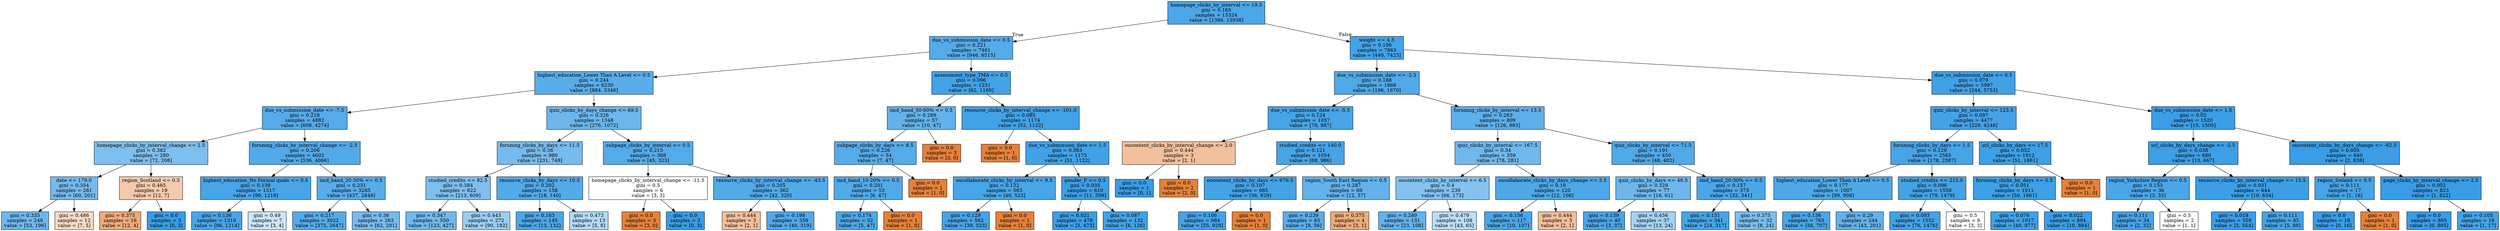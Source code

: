 digraph Tree {
node [shape=box, style="filled", color="black"] ;
0 [label="homepage_clicks_by_interval <= 19.5\ngini = 0.165\nsamples = 15324\nvalue = [1386, 13938]", fillcolor="#399de5e6"] ;
1 [label="due_vs_submission_date <= 0.5\ngini = 0.221\nsamples = 7461\nvalue = [946, 6515]", fillcolor="#399de5da"] ;
0 -> 1 [labeldistance=2.5, labelangle=45, headlabel="True"] ;
2 [label="highest_education_Lower Than A Level <= 0.5\ngini = 0.244\nsamples = 6230\nvalue = [884, 5346]", fillcolor="#399de5d5"] ;
1 -> 2 ;
3 [label="due_vs_submission_date <= -7.5\ngini = 0.218\nsamples = 4882\nvalue = [608, 4274]", fillcolor="#399de5db"] ;
2 -> 3 ;
4 [label="homepage_clicks_by_interval_change <= 2.5\ngini = 0.382\nsamples = 280\nvalue = [72, 208]", fillcolor="#399de5a7"] ;
3 -> 4 ;
5 [label="date <= 179.0\ngini = 0.354\nsamples = 261\nvalue = [60, 201]", fillcolor="#399de5b3"] ;
4 -> 5 ;
6 [label="gini = 0.335\nsamples = 249\nvalue = [53, 196]", fillcolor="#399de5ba"] ;
5 -> 6 ;
7 [label="gini = 0.486\nsamples = 12\nvalue = [7, 5]", fillcolor="#e5813949"] ;
5 -> 7 ;
8 [label="region_Scotland <= 0.5\ngini = 0.465\nsamples = 19\nvalue = [12, 7]", fillcolor="#e581396a"] ;
4 -> 8 ;
9 [label="gini = 0.375\nsamples = 16\nvalue = [12, 4]", fillcolor="#e58139aa"] ;
8 -> 9 ;
10 [label="gini = 0.0\nsamples = 3\nvalue = [0, 3]", fillcolor="#399de5ff"] ;
8 -> 10 ;
11 [label="forumng_clicks_by_interval_change <= -2.5\ngini = 0.206\nsamples = 4602\nvalue = [536, 4066]", fillcolor="#399de5dd"] ;
3 -> 11 ;
12 [label="highest_education_No Formal quals <= 0.5\ngini = 0.139\nsamples = 1317\nvalue = [99, 1218]", fillcolor="#399de5ea"] ;
11 -> 12 ;
13 [label="gini = 0.136\nsamples = 1310\nvalue = [96, 1214]", fillcolor="#399de5eb"] ;
12 -> 13 ;
14 [label="gini = 0.49\nsamples = 7\nvalue = [3, 4]", fillcolor="#399de540"] ;
12 -> 14 ;
15 [label="imd_band_20-30% <= 0.5\ngini = 0.231\nsamples = 3285\nvalue = [437, 2848]", fillcolor="#399de5d8"] ;
11 -> 15 ;
16 [label="gini = 0.217\nsamples = 3022\nvalue = [375, 2647]", fillcolor="#399de5db"] ;
15 -> 16 ;
17 [label="gini = 0.36\nsamples = 263\nvalue = [62, 201]", fillcolor="#399de5b0"] ;
15 -> 17 ;
18 [label="quiz_clicks_by_days_change <= 69.5\ngini = 0.326\nsamples = 1348\nvalue = [276, 1072]", fillcolor="#399de5bd"] ;
2 -> 18 ;
19 [label="forumng_clicks_by_days <= 11.5\ngini = 0.36\nsamples = 980\nvalue = [231, 749]", fillcolor="#399de5b0"] ;
18 -> 19 ;
20 [label="studied_credits <= 82.5\ngini = 0.384\nsamples = 822\nvalue = [213, 609]", fillcolor="#399de5a6"] ;
19 -> 20 ;
21 [label="gini = 0.347\nsamples = 550\nvalue = [123, 427]", fillcolor="#399de5b6"] ;
20 -> 21 ;
22 [label="gini = 0.443\nsamples = 272\nvalue = [90, 182]", fillcolor="#399de581"] ;
20 -> 22 ;
23 [label="resource_clicks_by_days <= 10.5\ngini = 0.202\nsamples = 158\nvalue = [18, 140]", fillcolor="#399de5de"] ;
19 -> 23 ;
24 [label="gini = 0.163\nsamples = 145\nvalue = [13, 132]", fillcolor="#399de5e6"] ;
23 -> 24 ;
25 [label="gini = 0.473\nsamples = 13\nvalue = [5, 8]", fillcolor="#399de560"] ;
23 -> 25 ;
26 [label="subpage_clicks_by_interval <= 0.5\ngini = 0.215\nsamples = 368\nvalue = [45, 323]", fillcolor="#399de5db"] ;
18 -> 26 ;
27 [label="homepage_clicks_by_interval_change <= -11.5\ngini = 0.5\nsamples = 6\nvalue = [3, 3]", fillcolor="#e5813900"] ;
26 -> 27 ;
28 [label="gini = 0.0\nsamples = 3\nvalue = [3, 0]", fillcolor="#e58139ff"] ;
27 -> 28 ;
29 [label="gini = 0.0\nsamples = 3\nvalue = [0, 3]", fillcolor="#399de5ff"] ;
27 -> 29 ;
30 [label="resource_clicks_by_interval_change <= -43.5\ngini = 0.205\nsamples = 362\nvalue = [42, 320]", fillcolor="#399de5de"] ;
26 -> 30 ;
31 [label="gini = 0.444\nsamples = 3\nvalue = [2, 1]", fillcolor="#e581397f"] ;
30 -> 31 ;
32 [label="gini = 0.198\nsamples = 359\nvalue = [40, 319]", fillcolor="#399de5df"] ;
30 -> 32 ;
33 [label="assessment_type_TMA <= 0.5\ngini = 0.096\nsamples = 1231\nvalue = [62, 1169]", fillcolor="#399de5f1"] ;
1 -> 33 ;
34 [label="imd_band_50-60% <= 0.5\ngini = 0.289\nsamples = 57\nvalue = [10, 47]", fillcolor="#399de5c9"] ;
33 -> 34 ;
35 [label="subpage_clicks_by_days <= 8.5\ngini = 0.226\nsamples = 54\nvalue = [7, 47]", fillcolor="#399de5d9"] ;
34 -> 35 ;
36 [label="imd_band_10-20% <= 0.5\ngini = 0.201\nsamples = 53\nvalue = [6, 47]", fillcolor="#399de5de"] ;
35 -> 36 ;
37 [label="gini = 0.174\nsamples = 52\nvalue = [5, 47]", fillcolor="#399de5e4"] ;
36 -> 37 ;
38 [label="gini = 0.0\nsamples = 1\nvalue = [1, 0]", fillcolor="#e58139ff"] ;
36 -> 38 ;
39 [label="gini = 0.0\nsamples = 1\nvalue = [1, 0]", fillcolor="#e58139ff"] ;
35 -> 39 ;
40 [label="gini = 0.0\nsamples = 3\nvalue = [3, 0]", fillcolor="#e58139ff"] ;
34 -> 40 ;
41 [label="resource_clicks_by_interval_change <= -101.0\ngini = 0.085\nsamples = 1174\nvalue = [52, 1122]", fillcolor="#399de5f3"] ;
33 -> 41 ;
42 [label="gini = 0.0\nsamples = 1\nvalue = [1, 0]", fillcolor="#e58139ff"] ;
41 -> 42 ;
43 [label="due_vs_submission_date <= 1.5\ngini = 0.083\nsamples = 1173\nvalue = [51, 1122]", fillcolor="#399de5f3"] ;
41 -> 43 ;
44 [label="oucollaborate_clicks_by_interval <= 9.5\ngini = 0.132\nsamples = 563\nvalue = [40, 523]", fillcolor="#399de5eb"] ;
43 -> 44 ;
45 [label="gini = 0.129\nsamples = 562\nvalue = [39, 523]", fillcolor="#399de5ec"] ;
44 -> 45 ;
46 [label="gini = 0.0\nsamples = 1\nvalue = [1, 0]", fillcolor="#e58139ff"] ;
44 -> 46 ;
47 [label="gender_F <= 0.5\ngini = 0.035\nsamples = 610\nvalue = [11, 599]", fillcolor="#399de5fa"] ;
43 -> 47 ;
48 [label="gini = 0.021\nsamples = 478\nvalue = [5, 473]", fillcolor="#399de5fc"] ;
47 -> 48 ;
49 [label="gini = 0.087\nsamples = 132\nvalue = [6, 126]", fillcolor="#399de5f3"] ;
47 -> 49 ;
50 [label="weight <= 4.5\ngini = 0.106\nsamples = 7863\nvalue = [440, 7423]", fillcolor="#399de5f0"] ;
0 -> 50 [labeldistance=2.5, labelangle=-45, headlabel="False"] ;
51 [label="due_vs_submission_date <= -2.5\ngini = 0.188\nsamples = 1866\nvalue = [196, 1670]", fillcolor="#399de5e1"] ;
50 -> 51 ;
52 [label="due_vs_submission_date <= -5.5\ngini = 0.124\nsamples = 1057\nvalue = [70, 987]", fillcolor="#399de5ed"] ;
51 -> 52 ;
53 [label="oucontent_clicks_by_interval_change <= 2.0\ngini = 0.444\nsamples = 3\nvalue = [2, 1]", fillcolor="#e581397f"] ;
52 -> 53 ;
54 [label="gini = 0.0\nsamples = 1\nvalue = [0, 1]", fillcolor="#399de5ff"] ;
53 -> 54 ;
55 [label="gini = 0.0\nsamples = 2\nvalue = [2, 0]", fillcolor="#e58139ff"] ;
53 -> 55 ;
56 [label="studied_credits <= 140.0\ngini = 0.121\nsamples = 1054\nvalue = [68, 986]", fillcolor="#399de5ed"] ;
52 -> 56 ;
57 [label="oucontent_clicks_by_days <= 676.5\ngini = 0.107\nsamples = 985\nvalue = [56, 929]", fillcolor="#399de5f0"] ;
56 -> 57 ;
58 [label="gini = 0.106\nsamples = 984\nvalue = [55, 929]", fillcolor="#399de5f0"] ;
57 -> 58 ;
59 [label="gini = 0.0\nsamples = 1\nvalue = [1, 0]", fillcolor="#e58139ff"] ;
57 -> 59 ;
60 [label="region_South East Region <= 0.5\ngini = 0.287\nsamples = 69\nvalue = [12, 57]", fillcolor="#399de5c9"] ;
56 -> 60 ;
61 [label="gini = 0.239\nsamples = 65\nvalue = [9, 56]", fillcolor="#399de5d6"] ;
60 -> 61 ;
62 [label="gini = 0.375\nsamples = 4\nvalue = [3, 1]", fillcolor="#e58139aa"] ;
60 -> 62 ;
63 [label="forumng_clicks_by_interval <= 13.5\ngini = 0.263\nsamples = 809\nvalue = [126, 683]", fillcolor="#399de5d0"] ;
51 -> 63 ;
64 [label="quiz_clicks_by_interval <= 167.5\ngini = 0.34\nsamples = 359\nvalue = [78, 281]", fillcolor="#399de5b8"] ;
63 -> 64 ;
65 [label="oucontent_clicks_by_interval <= 6.5\ngini = 0.4\nsamples = 239\nvalue = [66, 173]", fillcolor="#399de59e"] ;
64 -> 65 ;
66 [label="gini = 0.289\nsamples = 131\nvalue = [23, 108]", fillcolor="#399de5c9"] ;
65 -> 66 ;
67 [label="gini = 0.479\nsamples = 108\nvalue = [43, 65]", fillcolor="#399de556"] ;
65 -> 67 ;
68 [label="oucollaborate_clicks_by_days_change <= 3.5\ngini = 0.18\nsamples = 120\nvalue = [12, 108]", fillcolor="#399de5e3"] ;
64 -> 68 ;
69 [label="gini = 0.156\nsamples = 117\nvalue = [10, 107]", fillcolor="#399de5e7"] ;
68 -> 69 ;
70 [label="gini = 0.444\nsamples = 3\nvalue = [2, 1]", fillcolor="#e581397f"] ;
68 -> 70 ;
71 [label="quiz_clicks_by_interval <= 71.5\ngini = 0.191\nsamples = 450\nvalue = [48, 402]", fillcolor="#399de5e1"] ;
63 -> 71 ;
72 [label="quiz_clicks_by_days <= 46.5\ngini = 0.329\nsamples = 77\nvalue = [16, 61]", fillcolor="#399de5bc"] ;
71 -> 72 ;
73 [label="gini = 0.139\nsamples = 40\nvalue = [3, 37]", fillcolor="#399de5ea"] ;
72 -> 73 ;
74 [label="gini = 0.456\nsamples = 37\nvalue = [13, 24]", fillcolor="#399de575"] ;
72 -> 74 ;
75 [label="imd_band_20-30% <= 0.5\ngini = 0.157\nsamples = 373\nvalue = [32, 341]", fillcolor="#399de5e7"] ;
71 -> 75 ;
76 [label="gini = 0.131\nsamples = 341\nvalue = [24, 317]", fillcolor="#399de5ec"] ;
75 -> 76 ;
77 [label="gini = 0.375\nsamples = 32\nvalue = [8, 24]", fillcolor="#399de5aa"] ;
75 -> 77 ;
78 [label="due_vs_submission_date <= 0.5\ngini = 0.078\nsamples = 5997\nvalue = [244, 5753]", fillcolor="#399de5f4"] ;
50 -> 78 ;
79 [label="quiz_clicks_by_interval <= 123.5\ngini = 0.097\nsamples = 4477\nvalue = [229, 4248]", fillcolor="#399de5f1"] ;
78 -> 79 ;
80 [label="forumng_clicks_by_days <= 1.5\ngini = 0.129\nsamples = 2565\nvalue = [178, 2387]", fillcolor="#399de5ec"] ;
79 -> 80 ;
81 [label="highest_education_Lower Than A Level <= 0.5\ngini = 0.177\nsamples = 1007\nvalue = [99, 908]", fillcolor="#399de5e3"] ;
80 -> 81 ;
82 [label="gini = 0.136\nsamples = 763\nvalue = [56, 707]", fillcolor="#399de5eb"] ;
81 -> 82 ;
83 [label="gini = 0.29\nsamples = 244\nvalue = [43, 201]", fillcolor="#399de5c8"] ;
81 -> 83 ;
84 [label="studied_credits <= 215.0\ngini = 0.096\nsamples = 1558\nvalue = [79, 1479]", fillcolor="#399de5f1"] ;
80 -> 84 ;
85 [label="gini = 0.093\nsamples = 1552\nvalue = [76, 1476]", fillcolor="#399de5f2"] ;
84 -> 85 ;
86 [label="gini = 0.5\nsamples = 6\nvalue = [3, 3]", fillcolor="#e5813900"] ;
84 -> 86 ;
87 [label="url_clicks_by_days <= 17.5\ngini = 0.052\nsamples = 1912\nvalue = [51, 1861]", fillcolor="#399de5f8"] ;
79 -> 87 ;
88 [label="forumng_clicks_by_days <= 5.5\ngini = 0.051\nsamples = 1911\nvalue = [50, 1861]", fillcolor="#399de5f8"] ;
87 -> 88 ;
89 [label="gini = 0.076\nsamples = 1017\nvalue = [40, 977]", fillcolor="#399de5f5"] ;
88 -> 89 ;
90 [label="gini = 0.022\nsamples = 894\nvalue = [10, 884]", fillcolor="#399de5fc"] ;
88 -> 90 ;
91 [label="gini = 0.0\nsamples = 1\nvalue = [1, 0]", fillcolor="#e58139ff"] ;
87 -> 91 ;
92 [label="due_vs_submission_date <= 1.5\ngini = 0.02\nsamples = 1520\nvalue = [15, 1505]", fillcolor="#399de5fc"] ;
78 -> 92 ;
93 [label="url_clicks_by_days_change <= -2.5\ngini = 0.038\nsamples = 680\nvalue = [13, 667]", fillcolor="#399de5fa"] ;
92 -> 93 ;
94 [label="region_Yorkshire Region <= 0.5\ngini = 0.153\nsamples = 36\nvalue = [3, 33]", fillcolor="#399de5e8"] ;
93 -> 94 ;
95 [label="gini = 0.111\nsamples = 34\nvalue = [2, 32]", fillcolor="#399de5ef"] ;
94 -> 95 ;
96 [label="gini = 0.5\nsamples = 2\nvalue = [1, 1]", fillcolor="#e5813900"] ;
94 -> 96 ;
97 [label="resource_clicks_by_interval_change <= 15.5\ngini = 0.031\nsamples = 644\nvalue = [10, 634]", fillcolor="#399de5fb"] ;
93 -> 97 ;
98 [label="gini = 0.018\nsamples = 559\nvalue = [5, 554]", fillcolor="#399de5fd"] ;
97 -> 98 ;
99 [label="gini = 0.111\nsamples = 85\nvalue = [5, 80]", fillcolor="#399de5ef"] ;
97 -> 99 ;
100 [label="oucontent_clicks_by_days_change <= -62.5\ngini = 0.005\nsamples = 840\nvalue = [2, 838]", fillcolor="#399de5fe"] ;
92 -> 100 ;
101 [label="region_Ireland <= 0.5\ngini = 0.111\nsamples = 17\nvalue = [1, 16]", fillcolor="#399de5ef"] ;
100 -> 101 ;
102 [label="gini = 0.0\nsamples = 16\nvalue = [0, 16]", fillcolor="#399de5ff"] ;
101 -> 102 ;
103 [label="gini = 0.0\nsamples = 1\nvalue = [1, 0]", fillcolor="#e58139ff"] ;
101 -> 103 ;
104 [label="page_clicks_by_interval_change <= 2.5\ngini = 0.002\nsamples = 823\nvalue = [1, 822]", fillcolor="#399de5ff"] ;
100 -> 104 ;
105 [label="gini = 0.0\nsamples = 805\nvalue = [0, 805]", fillcolor="#399de5ff"] ;
104 -> 105 ;
106 [label="gini = 0.105\nsamples = 18\nvalue = [1, 17]", fillcolor="#399de5f0"] ;
104 -> 106 ;
}